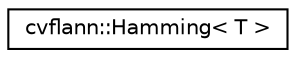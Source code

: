 digraph "Graphical Class Hierarchy"
{
 // LATEX_PDF_SIZE
  edge [fontname="Helvetica",fontsize="10",labelfontname="Helvetica",labelfontsize="10"];
  node [fontname="Helvetica",fontsize="10",shape=record];
  rankdir="LR";
  Node0 [label="cvflann::Hamming\< T \>",height=0.2,width=0.4,color="black", fillcolor="white", style="filled",URL="$structcvflann_1_1_hamming.html",tooltip=" "];
}
